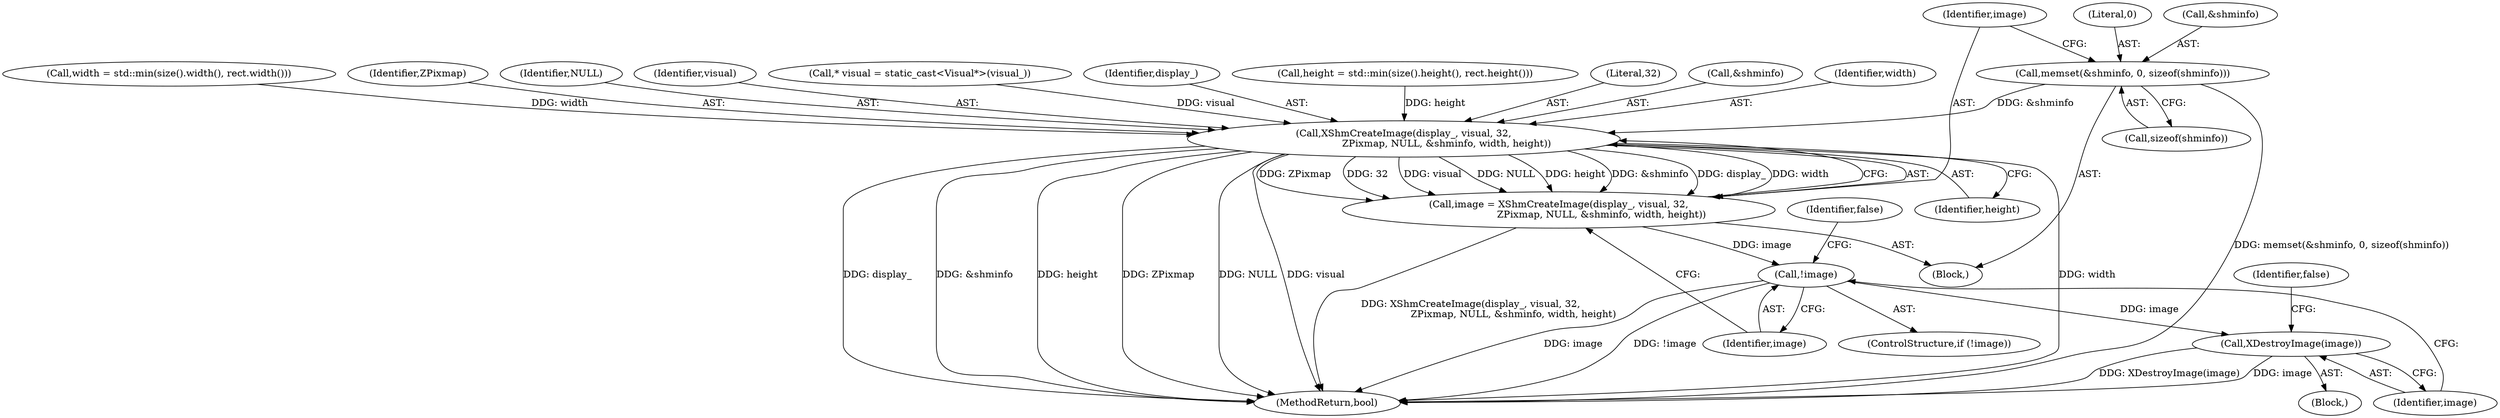 digraph "0_Chrome_0bd1a6ddb5fb23dfea3e72d60e5e8df4cf5826bc@API" {
"1000141" [label="(Call,memset(&shminfo, 0, sizeof(shminfo)))"];
"1000149" [label="(Call,XShmCreateImage(display_, visual, 32,\n                            ZPixmap, NULL, &shminfo, width, height))"];
"1000147" [label="(Call,image = XShmCreateImage(display_, visual, 32,\n                            ZPixmap, NULL, &shminfo, width, height))"];
"1000160" [label="(Call,!image)"];
"1000166" [label="(Call,XDestroyImage(image))"];
"1000161" [label="(Identifier,image)"];
"1000150" [label="(Identifier,display_)"];
"1000141" [label="(Call,memset(&shminfo, 0, sizeof(shminfo)))"];
"1000134" [label="(Block,)"];
"1000123" [label="(Call,height = std::min(size().height(), rect.height()))"];
"1000152" [label="(Literal,32)"];
"1000155" [label="(Call,&shminfo)"];
"1000166" [label="(Call,XDestroyImage(image))"];
"1000164" [label="(Identifier,false)"];
"1000159" [label="(ControlStructure,if (!image))"];
"1000142" [label="(Call,&shminfo)"];
"1000145" [label="(Call,sizeof(shminfo))"];
"1000408" [label="(MethodReturn,bool)"];
"1000157" [label="(Identifier,width)"];
"1000144" [label="(Literal,0)"];
"1000117" [label="(Call,width = std::min(size().width(), rect.width()))"];
"1000158" [label="(Identifier,height)"];
"1000148" [label="(Identifier,image)"];
"1000149" [label="(Call,XShmCreateImage(display_, visual, 32,\n                            ZPixmap, NULL, &shminfo, width, height))"];
"1000153" [label="(Identifier,ZPixmap)"];
"1000154" [label="(Identifier,NULL)"];
"1000147" [label="(Call,image = XShmCreateImage(display_, visual, 32,\n                            ZPixmap, NULL, &shminfo, width, height))"];
"1000160" [label="(Call,!image)"];
"1000167" [label="(Identifier,image)"];
"1000151" [label="(Identifier,visual)"];
"1000169" [label="(Identifier,false)"];
"1000165" [label="(Block,)"];
"1000136" [label="(Call,* visual = static_cast<Visual*>(visual_))"];
"1000141" -> "1000134"  [label="AST: "];
"1000141" -> "1000145"  [label="CFG: "];
"1000142" -> "1000141"  [label="AST: "];
"1000144" -> "1000141"  [label="AST: "];
"1000145" -> "1000141"  [label="AST: "];
"1000148" -> "1000141"  [label="CFG: "];
"1000141" -> "1000408"  [label="DDG: memset(&shminfo, 0, sizeof(shminfo))"];
"1000141" -> "1000149"  [label="DDG: &shminfo"];
"1000149" -> "1000147"  [label="AST: "];
"1000149" -> "1000158"  [label="CFG: "];
"1000150" -> "1000149"  [label="AST: "];
"1000151" -> "1000149"  [label="AST: "];
"1000152" -> "1000149"  [label="AST: "];
"1000153" -> "1000149"  [label="AST: "];
"1000154" -> "1000149"  [label="AST: "];
"1000155" -> "1000149"  [label="AST: "];
"1000157" -> "1000149"  [label="AST: "];
"1000158" -> "1000149"  [label="AST: "];
"1000147" -> "1000149"  [label="CFG: "];
"1000149" -> "1000408"  [label="DDG: visual"];
"1000149" -> "1000408"  [label="DDG: width"];
"1000149" -> "1000408"  [label="DDG: &shminfo"];
"1000149" -> "1000408"  [label="DDG: height"];
"1000149" -> "1000408"  [label="DDG: ZPixmap"];
"1000149" -> "1000408"  [label="DDG: NULL"];
"1000149" -> "1000408"  [label="DDG: display_"];
"1000149" -> "1000147"  [label="DDG: ZPixmap"];
"1000149" -> "1000147"  [label="DDG: 32"];
"1000149" -> "1000147"  [label="DDG: visual"];
"1000149" -> "1000147"  [label="DDG: NULL"];
"1000149" -> "1000147"  [label="DDG: height"];
"1000149" -> "1000147"  [label="DDG: &shminfo"];
"1000149" -> "1000147"  [label="DDG: display_"];
"1000149" -> "1000147"  [label="DDG: width"];
"1000136" -> "1000149"  [label="DDG: visual"];
"1000117" -> "1000149"  [label="DDG: width"];
"1000123" -> "1000149"  [label="DDG: height"];
"1000147" -> "1000134"  [label="AST: "];
"1000148" -> "1000147"  [label="AST: "];
"1000161" -> "1000147"  [label="CFG: "];
"1000147" -> "1000408"  [label="DDG: XShmCreateImage(display_, visual, 32,\n                            ZPixmap, NULL, &shminfo, width, height)"];
"1000147" -> "1000160"  [label="DDG: image"];
"1000160" -> "1000159"  [label="AST: "];
"1000160" -> "1000161"  [label="CFG: "];
"1000161" -> "1000160"  [label="AST: "];
"1000164" -> "1000160"  [label="CFG: "];
"1000167" -> "1000160"  [label="CFG: "];
"1000160" -> "1000408"  [label="DDG: !image"];
"1000160" -> "1000408"  [label="DDG: image"];
"1000160" -> "1000166"  [label="DDG: image"];
"1000166" -> "1000165"  [label="AST: "];
"1000166" -> "1000167"  [label="CFG: "];
"1000167" -> "1000166"  [label="AST: "];
"1000169" -> "1000166"  [label="CFG: "];
"1000166" -> "1000408"  [label="DDG: XDestroyImage(image)"];
"1000166" -> "1000408"  [label="DDG: image"];
}
